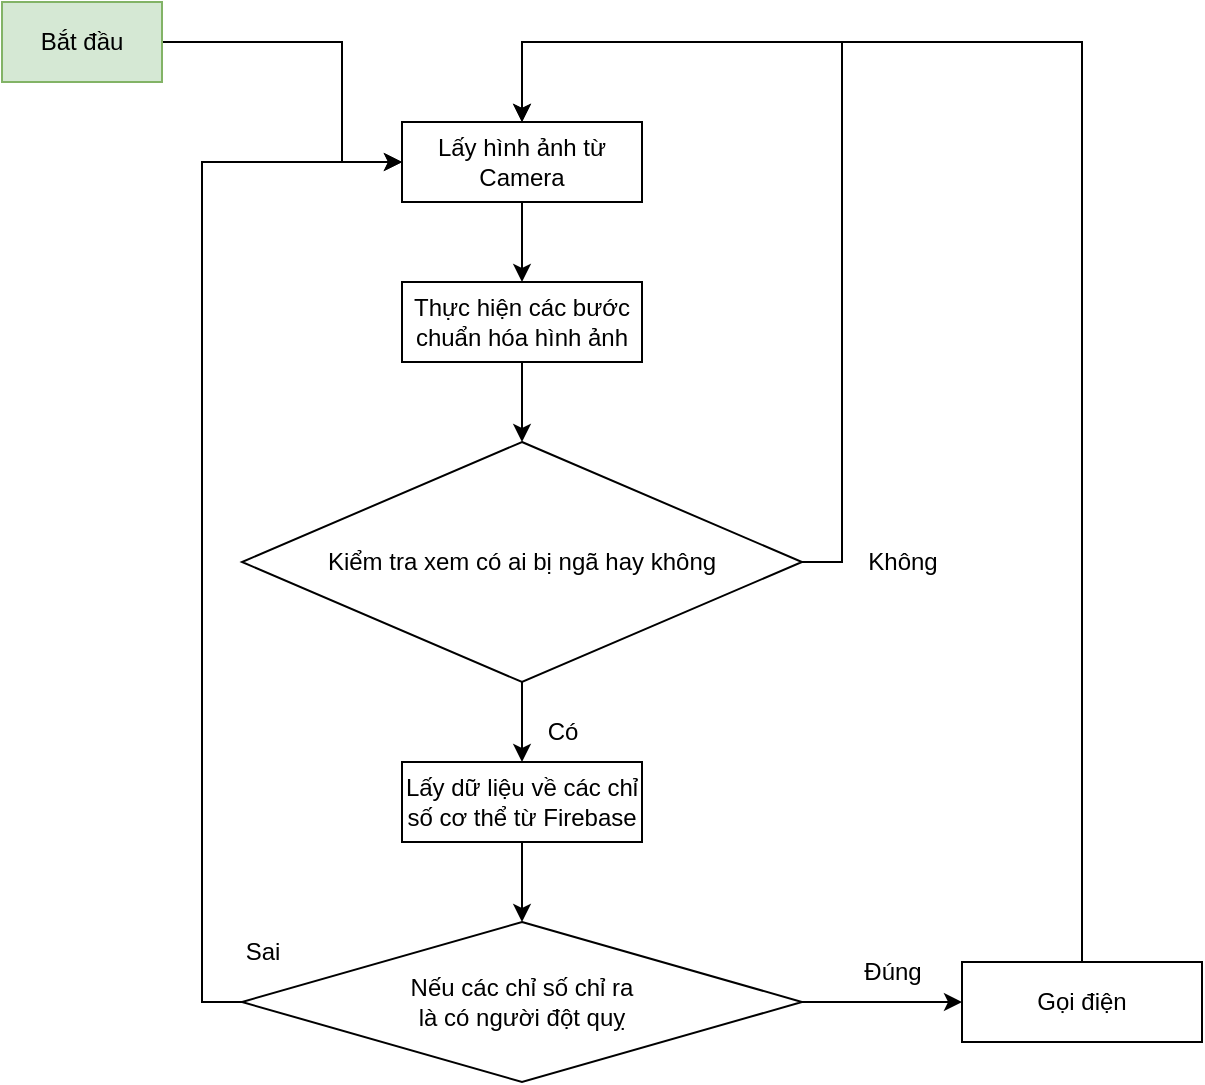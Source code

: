 <mxfile version="24.8.3">
  <diagram name="Trang-1" id="JfCjsNV1SjL6aB-IEgXu">
    <mxGraphModel dx="1050" dy="603" grid="0" gridSize="10" guides="1" tooltips="1" connect="1" arrows="1" fold="1" page="1" pageScale="1" pageWidth="1169" pageHeight="827" math="0" shadow="0">
      <root>
        <mxCell id="0" />
        <mxCell id="1" parent="0" />
        <mxCell id="lxGYfL6a8s-jSlg3bMHU-4" style="edgeStyle=orthogonalEdgeStyle;rounded=0;orthogonalLoop=1;jettySize=auto;html=1;exitX=1;exitY=0.5;exitDx=0;exitDy=0;entryX=0;entryY=0.5;entryDx=0;entryDy=0;" edge="1" parent="1" source="lxGYfL6a8s-jSlg3bMHU-1" target="lxGYfL6a8s-jSlg3bMHU-3">
          <mxGeometry relative="1" as="geometry">
            <Array as="points">
              <mxPoint x="250" y="40" />
              <mxPoint x="250" y="100" />
            </Array>
          </mxGeometry>
        </mxCell>
        <mxCell id="lxGYfL6a8s-jSlg3bMHU-1" value="Bắt đầu" style="rounded=0;whiteSpace=wrap;html=1;fillColor=#d5e8d4;strokeColor=#82b366;" vertex="1" parent="1">
          <mxGeometry x="80" y="20" width="80" height="40" as="geometry" />
        </mxCell>
        <mxCell id="lxGYfL6a8s-jSlg3bMHU-6" style="edgeStyle=orthogonalEdgeStyle;rounded=0;orthogonalLoop=1;jettySize=auto;html=1;exitX=0.5;exitY=1;exitDx=0;exitDy=0;" edge="1" parent="1" source="lxGYfL6a8s-jSlg3bMHU-3" target="lxGYfL6a8s-jSlg3bMHU-5">
          <mxGeometry relative="1" as="geometry" />
        </mxCell>
        <mxCell id="lxGYfL6a8s-jSlg3bMHU-3" value="Lấy hình ảnh từ Camera" style="rounded=0;whiteSpace=wrap;html=1;" vertex="1" parent="1">
          <mxGeometry x="280" y="80" width="120" height="40" as="geometry" />
        </mxCell>
        <mxCell id="lxGYfL6a8s-jSlg3bMHU-8" style="edgeStyle=orthogonalEdgeStyle;rounded=0;orthogonalLoop=1;jettySize=auto;html=1;exitX=0.5;exitY=1;exitDx=0;exitDy=0;entryX=0.5;entryY=0;entryDx=0;entryDy=0;" edge="1" parent="1" source="lxGYfL6a8s-jSlg3bMHU-5" target="lxGYfL6a8s-jSlg3bMHU-7">
          <mxGeometry relative="1" as="geometry" />
        </mxCell>
        <mxCell id="lxGYfL6a8s-jSlg3bMHU-5" value="Thực hiện các bước chuẩn hóa hình ảnh" style="rounded=0;whiteSpace=wrap;html=1;" vertex="1" parent="1">
          <mxGeometry x="280" y="160" width="120" height="40" as="geometry" />
        </mxCell>
        <mxCell id="lxGYfL6a8s-jSlg3bMHU-9" style="edgeStyle=orthogonalEdgeStyle;rounded=0;orthogonalLoop=1;jettySize=auto;html=1;exitX=1;exitY=0.5;exitDx=0;exitDy=0;entryX=0.5;entryY=0;entryDx=0;entryDy=0;" edge="1" parent="1" source="lxGYfL6a8s-jSlg3bMHU-7" target="lxGYfL6a8s-jSlg3bMHU-3">
          <mxGeometry relative="1" as="geometry">
            <Array as="points">
              <mxPoint x="500" y="300" />
              <mxPoint x="500" y="40" />
              <mxPoint x="340" y="40" />
            </Array>
          </mxGeometry>
        </mxCell>
        <mxCell id="lxGYfL6a8s-jSlg3bMHU-12" style="edgeStyle=orthogonalEdgeStyle;rounded=0;orthogonalLoop=1;jettySize=auto;html=1;exitX=0.5;exitY=1;exitDx=0;exitDy=0;" edge="1" parent="1" source="lxGYfL6a8s-jSlg3bMHU-7" target="lxGYfL6a8s-jSlg3bMHU-11">
          <mxGeometry relative="1" as="geometry" />
        </mxCell>
        <mxCell id="lxGYfL6a8s-jSlg3bMHU-7" value="Kiểm tra xem có ai bị ngã hay không" style="rhombus;whiteSpace=wrap;html=1;" vertex="1" parent="1">
          <mxGeometry x="200" y="240" width="280" height="120" as="geometry" />
        </mxCell>
        <mxCell id="lxGYfL6a8s-jSlg3bMHU-10" value="Không" style="text;html=1;align=center;verticalAlign=middle;resizable=0;points=[];autosize=1;strokeColor=none;fillColor=none;" vertex="1" parent="1">
          <mxGeometry x="500" y="285" width="60" height="30" as="geometry" />
        </mxCell>
        <mxCell id="lxGYfL6a8s-jSlg3bMHU-14" style="edgeStyle=orthogonalEdgeStyle;rounded=0;orthogonalLoop=1;jettySize=auto;html=1;exitX=0.5;exitY=1;exitDx=0;exitDy=0;" edge="1" parent="1" source="lxGYfL6a8s-jSlg3bMHU-11" target="lxGYfL6a8s-jSlg3bMHU-13">
          <mxGeometry relative="1" as="geometry" />
        </mxCell>
        <mxCell id="lxGYfL6a8s-jSlg3bMHU-11" value="Lấy dữ liệu về các chỉ số cơ thể từ Firebase" style="rounded=0;whiteSpace=wrap;html=1;" vertex="1" parent="1">
          <mxGeometry x="280" y="400" width="120" height="40" as="geometry" />
        </mxCell>
        <mxCell id="lxGYfL6a8s-jSlg3bMHU-16" style="edgeStyle=orthogonalEdgeStyle;rounded=0;orthogonalLoop=1;jettySize=auto;html=1;exitX=1;exitY=0.5;exitDx=0;exitDy=0;entryX=0;entryY=0.5;entryDx=0;entryDy=0;" edge="1" parent="1" source="lxGYfL6a8s-jSlg3bMHU-13" target="lxGYfL6a8s-jSlg3bMHU-15">
          <mxGeometry relative="1" as="geometry" />
        </mxCell>
        <mxCell id="lxGYfL6a8s-jSlg3bMHU-20" style="edgeStyle=orthogonalEdgeStyle;rounded=0;orthogonalLoop=1;jettySize=auto;html=1;exitX=0;exitY=0.5;exitDx=0;exitDy=0;entryX=0;entryY=0.5;entryDx=0;entryDy=0;" edge="1" parent="1" source="lxGYfL6a8s-jSlg3bMHU-13" target="lxGYfL6a8s-jSlg3bMHU-3">
          <mxGeometry relative="1" as="geometry" />
        </mxCell>
        <mxCell id="lxGYfL6a8s-jSlg3bMHU-13" value="Nếu các chỉ số chỉ ra&lt;div&gt;là có người đột quỵ&lt;/div&gt;" style="rhombus;whiteSpace=wrap;html=1;" vertex="1" parent="1">
          <mxGeometry x="200" y="480" width="280" height="80" as="geometry" />
        </mxCell>
        <mxCell id="lxGYfL6a8s-jSlg3bMHU-17" style="edgeStyle=orthogonalEdgeStyle;rounded=0;orthogonalLoop=1;jettySize=auto;html=1;exitX=0.5;exitY=0;exitDx=0;exitDy=0;entryX=0.5;entryY=0;entryDx=0;entryDy=0;" edge="1" parent="1" source="lxGYfL6a8s-jSlg3bMHU-15" target="lxGYfL6a8s-jSlg3bMHU-3">
          <mxGeometry relative="1" as="geometry">
            <Array as="points">
              <mxPoint x="620" y="40" />
              <mxPoint x="340" y="40" />
            </Array>
          </mxGeometry>
        </mxCell>
        <mxCell id="lxGYfL6a8s-jSlg3bMHU-15" value="Gọi điện" style="rounded=0;whiteSpace=wrap;html=1;" vertex="1" parent="1">
          <mxGeometry x="560" y="500" width="120" height="40" as="geometry" />
        </mxCell>
        <mxCell id="lxGYfL6a8s-jSlg3bMHU-18" value="Đúng" style="text;html=1;align=center;verticalAlign=middle;resizable=0;points=[];autosize=1;strokeColor=none;fillColor=none;" vertex="1" parent="1">
          <mxGeometry x="500" y="490" width="50" height="30" as="geometry" />
        </mxCell>
        <mxCell id="lxGYfL6a8s-jSlg3bMHU-19" value="Có" style="text;html=1;align=center;verticalAlign=middle;resizable=0;points=[];autosize=1;strokeColor=none;fillColor=none;" vertex="1" parent="1">
          <mxGeometry x="340" y="370" width="40" height="30" as="geometry" />
        </mxCell>
        <mxCell id="lxGYfL6a8s-jSlg3bMHU-21" value="Sai" style="text;html=1;align=center;verticalAlign=middle;resizable=0;points=[];autosize=1;strokeColor=none;fillColor=none;" vertex="1" parent="1">
          <mxGeometry x="190" y="480" width="40" height="30" as="geometry" />
        </mxCell>
      </root>
    </mxGraphModel>
  </diagram>
</mxfile>

